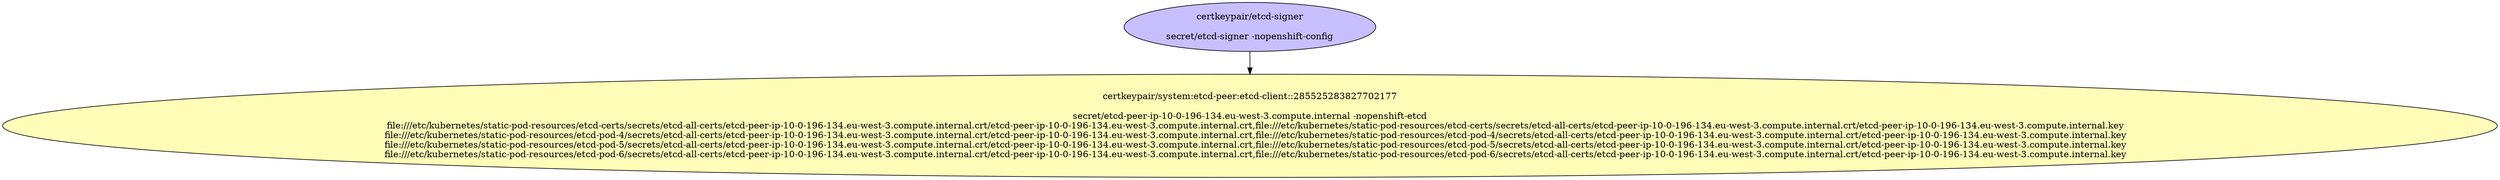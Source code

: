 digraph "Local Certificate" {
  // Node definitions.
  1 [
    label="certkeypair/etcd-signer\n\nsecret/etcd-signer -nopenshift-config\n"
    style=filled
    fillcolor="#c7bfff"
  ];
  5 [
    label="certkeypair/system:etcd-peer:etcd-client::285525283827702177\n\nsecret/etcd-peer-ip-10-0-196-134.eu-west-3.compute.internal -nopenshift-etcd\n    file:///etc/kubernetes/static-pod-resources/etcd-certs/secrets/etcd-all-certs/etcd-peer-ip-10-0-196-134.eu-west-3.compute.internal.crt/etcd-peer-ip-10-0-196-134.eu-west-3.compute.internal.crt,file:///etc/kubernetes/static-pod-resources/etcd-certs/secrets/etcd-all-certs/etcd-peer-ip-10-0-196-134.eu-west-3.compute.internal.crt/etcd-peer-ip-10-0-196-134.eu-west-3.compute.internal.key\n    file:///etc/kubernetes/static-pod-resources/etcd-pod-4/secrets/etcd-all-certs/etcd-peer-ip-10-0-196-134.eu-west-3.compute.internal.crt/etcd-peer-ip-10-0-196-134.eu-west-3.compute.internal.crt,file:///etc/kubernetes/static-pod-resources/etcd-pod-4/secrets/etcd-all-certs/etcd-peer-ip-10-0-196-134.eu-west-3.compute.internal.crt/etcd-peer-ip-10-0-196-134.eu-west-3.compute.internal.key\n    file:///etc/kubernetes/static-pod-resources/etcd-pod-5/secrets/etcd-all-certs/etcd-peer-ip-10-0-196-134.eu-west-3.compute.internal.crt/etcd-peer-ip-10-0-196-134.eu-west-3.compute.internal.crt,file:///etc/kubernetes/static-pod-resources/etcd-pod-5/secrets/etcd-all-certs/etcd-peer-ip-10-0-196-134.eu-west-3.compute.internal.crt/etcd-peer-ip-10-0-196-134.eu-west-3.compute.internal.key\n    file:///etc/kubernetes/static-pod-resources/etcd-pod-6/secrets/etcd-all-certs/etcd-peer-ip-10-0-196-134.eu-west-3.compute.internal.crt/etcd-peer-ip-10-0-196-134.eu-west-3.compute.internal.crt,file:///etc/kubernetes/static-pod-resources/etcd-pod-6/secrets/etcd-all-certs/etcd-peer-ip-10-0-196-134.eu-west-3.compute.internal.crt/etcd-peer-ip-10-0-196-134.eu-west-3.compute.internal.key\n"
    style=filled
    fillcolor="#fffdb8"
  ];

  // Edge definitions.
  1 -> 5;
}